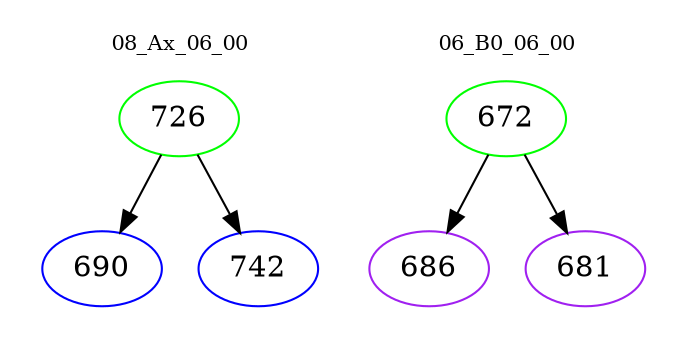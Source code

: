 digraph{
subgraph cluster_0 {
color = white
label = "08_Ax_06_00";
fontsize=10;
T0_726 [label="726", color="green"]
T0_726 -> T0_690 [color="black"]
T0_690 [label="690", color="blue"]
T0_726 -> T0_742 [color="black"]
T0_742 [label="742", color="blue"]
}
subgraph cluster_1 {
color = white
label = "06_B0_06_00";
fontsize=10;
T1_672 [label="672", color="green"]
T1_672 -> T1_686 [color="black"]
T1_686 [label="686", color="purple"]
T1_672 -> T1_681 [color="black"]
T1_681 [label="681", color="purple"]
}
}
